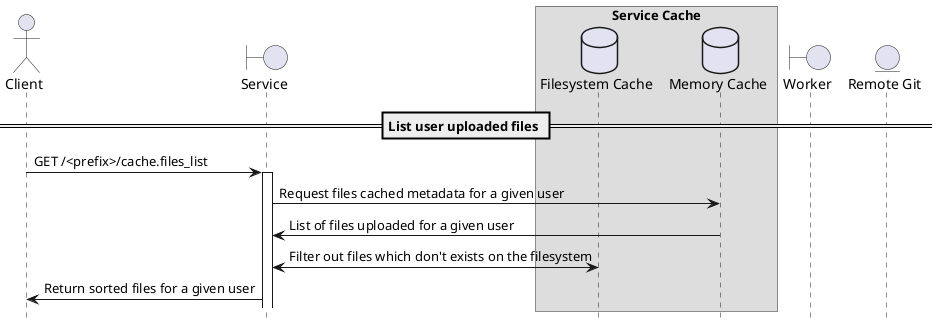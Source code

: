    @startuml
    hide footbox
    skinparam shadowing false

    actor Client
    boundary Service
    box "Service Cache"
        database "Filesystem Cache" as Filesystem
        database "Memory Cache" as Cache
    end box
    boundary Worker
    entity "Remote Git" as Git

    == List user uploaded files ==
    Client->Service: GET /<prefix>/cache.files_list
    activate Service
    Service->Cache: Request files cached metadata for a given user
    Cache->Service: List of files uploaded for a given user
    Service<->Filesystem: Filter out files which don't exists on the filesystem
    Service->Client: Return sorted files for a given user

    @enduml
